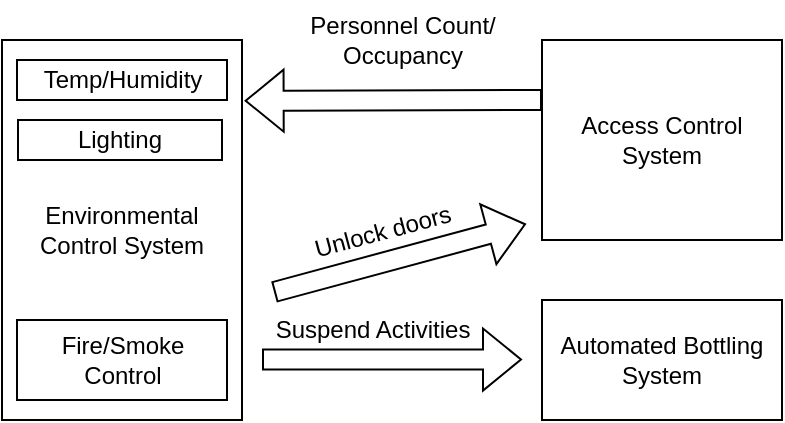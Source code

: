 <mxfile version="21.6.9" type="device">
  <diagram name="Page-1" id="Uyu_2NU0-29zlIZRDY2-">
    <mxGraphModel dx="683" dy="372" grid="1" gridSize="10" guides="1" tooltips="1" connect="1" arrows="1" fold="1" page="1" pageScale="1" pageWidth="850" pageHeight="1100" math="0" shadow="0">
      <root>
        <mxCell id="0" />
        <mxCell id="1" parent="0" />
        <mxCell id="KEeMsO4b_mtfhEjWqq67-3" value="Environmental Control System" style="rounded=0;whiteSpace=wrap;html=1;" vertex="1" parent="1">
          <mxGeometry x="180" y="250" width="120" height="190" as="geometry" />
        </mxCell>
        <mxCell id="KEeMsO4b_mtfhEjWqq67-4" value="&lt;div&gt;Access Control System&lt;/div&gt;" style="rounded=0;whiteSpace=wrap;html=1;" vertex="1" parent="1">
          <mxGeometry x="450" y="250" width="120" height="100" as="geometry" />
        </mxCell>
        <mxCell id="KEeMsO4b_mtfhEjWqq67-5" value="Automated Bottling System" style="rounded=0;whiteSpace=wrap;html=1;" vertex="1" parent="1">
          <mxGeometry x="450" y="380" width="120" height="60" as="geometry" />
        </mxCell>
        <mxCell id="KEeMsO4b_mtfhEjWqq67-8" value="" style="shape=flexArrow;endArrow=classic;html=1;rounded=0;entryX=1.011;entryY=0.16;entryDx=0;entryDy=0;entryPerimeter=0;" edge="1" parent="1" target="KEeMsO4b_mtfhEjWqq67-3">
          <mxGeometry width="50" height="50" relative="1" as="geometry">
            <mxPoint x="450" y="280" as="sourcePoint" />
            <mxPoint x="410" y="230" as="targetPoint" />
          </mxGeometry>
        </mxCell>
        <mxCell id="KEeMsO4b_mtfhEjWqq67-10" value="Personnel Count/&lt;br&gt;Occupancy" style="text;html=1;align=center;verticalAlign=middle;resizable=0;points=[];autosize=1;strokeColor=none;fillColor=none;" vertex="1" parent="1">
          <mxGeometry x="320" y="230" width="120" height="40" as="geometry" />
        </mxCell>
        <mxCell id="KEeMsO4b_mtfhEjWqq67-11" value="" style="shape=flexArrow;endArrow=classic;html=1;rounded=0;" edge="1" parent="1">
          <mxGeometry width="50" height="50" relative="1" as="geometry">
            <mxPoint x="310" y="409.76" as="sourcePoint" />
            <mxPoint x="440" y="409.76" as="targetPoint" />
          </mxGeometry>
        </mxCell>
        <mxCell id="KEeMsO4b_mtfhEjWqq67-12" value="Suspend Activities" style="text;html=1;align=center;verticalAlign=middle;resizable=0;points=[];autosize=1;strokeColor=none;fillColor=none;" vertex="1" parent="1">
          <mxGeometry x="305" y="380" width="120" height="30" as="geometry" />
        </mxCell>
        <mxCell id="KEeMsO4b_mtfhEjWqq67-13" value="Fire/Smoke Control" style="rounded=0;whiteSpace=wrap;html=1;" vertex="1" parent="1">
          <mxGeometry x="187.5" y="390" width="105" height="40" as="geometry" />
        </mxCell>
        <mxCell id="KEeMsO4b_mtfhEjWqq67-14" value="Temp/Humidity" style="rounded=0;whiteSpace=wrap;html=1;" vertex="1" parent="1">
          <mxGeometry x="187.5" y="260" width="105" height="20" as="geometry" />
        </mxCell>
        <mxCell id="KEeMsO4b_mtfhEjWqq67-15" value="Lighting" style="rounded=0;whiteSpace=wrap;html=1;" vertex="1" parent="1">
          <mxGeometry x="188" y="290" width="102" height="20" as="geometry" />
        </mxCell>
        <mxCell id="KEeMsO4b_mtfhEjWqq67-19" value="" style="group;rotation=-15;" vertex="1" connectable="0" parent="1">
          <mxGeometry x="310" y="330" width="130" height="30" as="geometry" />
        </mxCell>
        <mxCell id="KEeMsO4b_mtfhEjWqq67-16" value="" style="shape=flexArrow;endArrow=classic;html=1;rounded=0;" edge="1" parent="KEeMsO4b_mtfhEjWqq67-19">
          <mxGeometry width="50" height="50" relative="1" as="geometry">
            <mxPoint x="6" y="46" as="sourcePoint" />
            <mxPoint x="132" y="12" as="targetPoint" />
          </mxGeometry>
        </mxCell>
        <mxCell id="KEeMsO4b_mtfhEjWqq67-18" value="Unlock doors" style="text;html=1;align=center;verticalAlign=middle;resizable=1;points=[];autosize=1;strokeColor=none;fillColor=none;movable=1;rotatable=1;deletable=1;editable=1;locked=0;connectable=1;rotation=-15;" vertex="1" parent="KEeMsO4b_mtfhEjWqq67-19">
          <mxGeometry x="10" y="1" width="100" height="30" as="geometry" />
        </mxCell>
      </root>
    </mxGraphModel>
  </diagram>
</mxfile>
